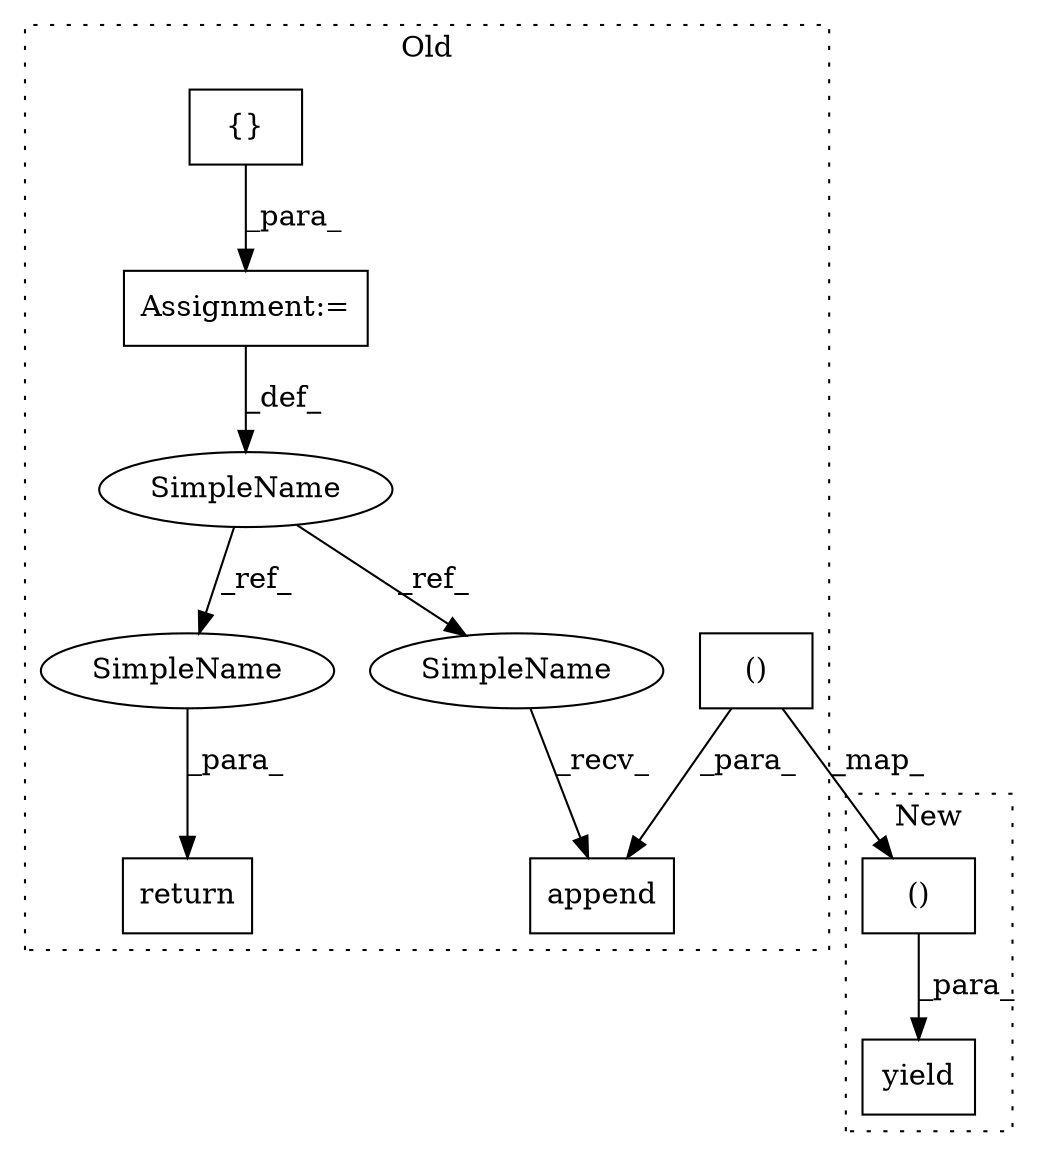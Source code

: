 digraph G {
subgraph cluster0 {
1 [label="{}" a="4" s="1640" l="2" shape="box"];
3 [label="Assignment:=" a="7" s="1619" l="1" shape="box"];
4 [label="append" a="32" s="1857,1897" l="16,2" shape="box"];
5 [label="return" a="41" s="1919" l="7" shape="box"];
6 [label="SimpleName" a="42" s="1617" l="2" shape="ellipse"];
8 [label="()" a="106" s="1873" l="24" shape="box"];
9 [label="SimpleName" a="42" s="1926" l="2" shape="ellipse"];
10 [label="SimpleName" a="42" s="1854" l="2" shape="ellipse"];
label = "Old";
style="dotted";
}
subgraph cluster1 {
2 [label="yield" a="112" s="1798" l="16" shape="box"];
7 [label="()" a="106" s="1814" l="24" shape="box"];
label = "New";
style="dotted";
}
1 -> 3 [label="_para_"];
3 -> 6 [label="_def_"];
6 -> 9 [label="_ref_"];
6 -> 10 [label="_ref_"];
7 -> 2 [label="_para_"];
8 -> 7 [label="_map_"];
8 -> 4 [label="_para_"];
9 -> 5 [label="_para_"];
10 -> 4 [label="_recv_"];
}